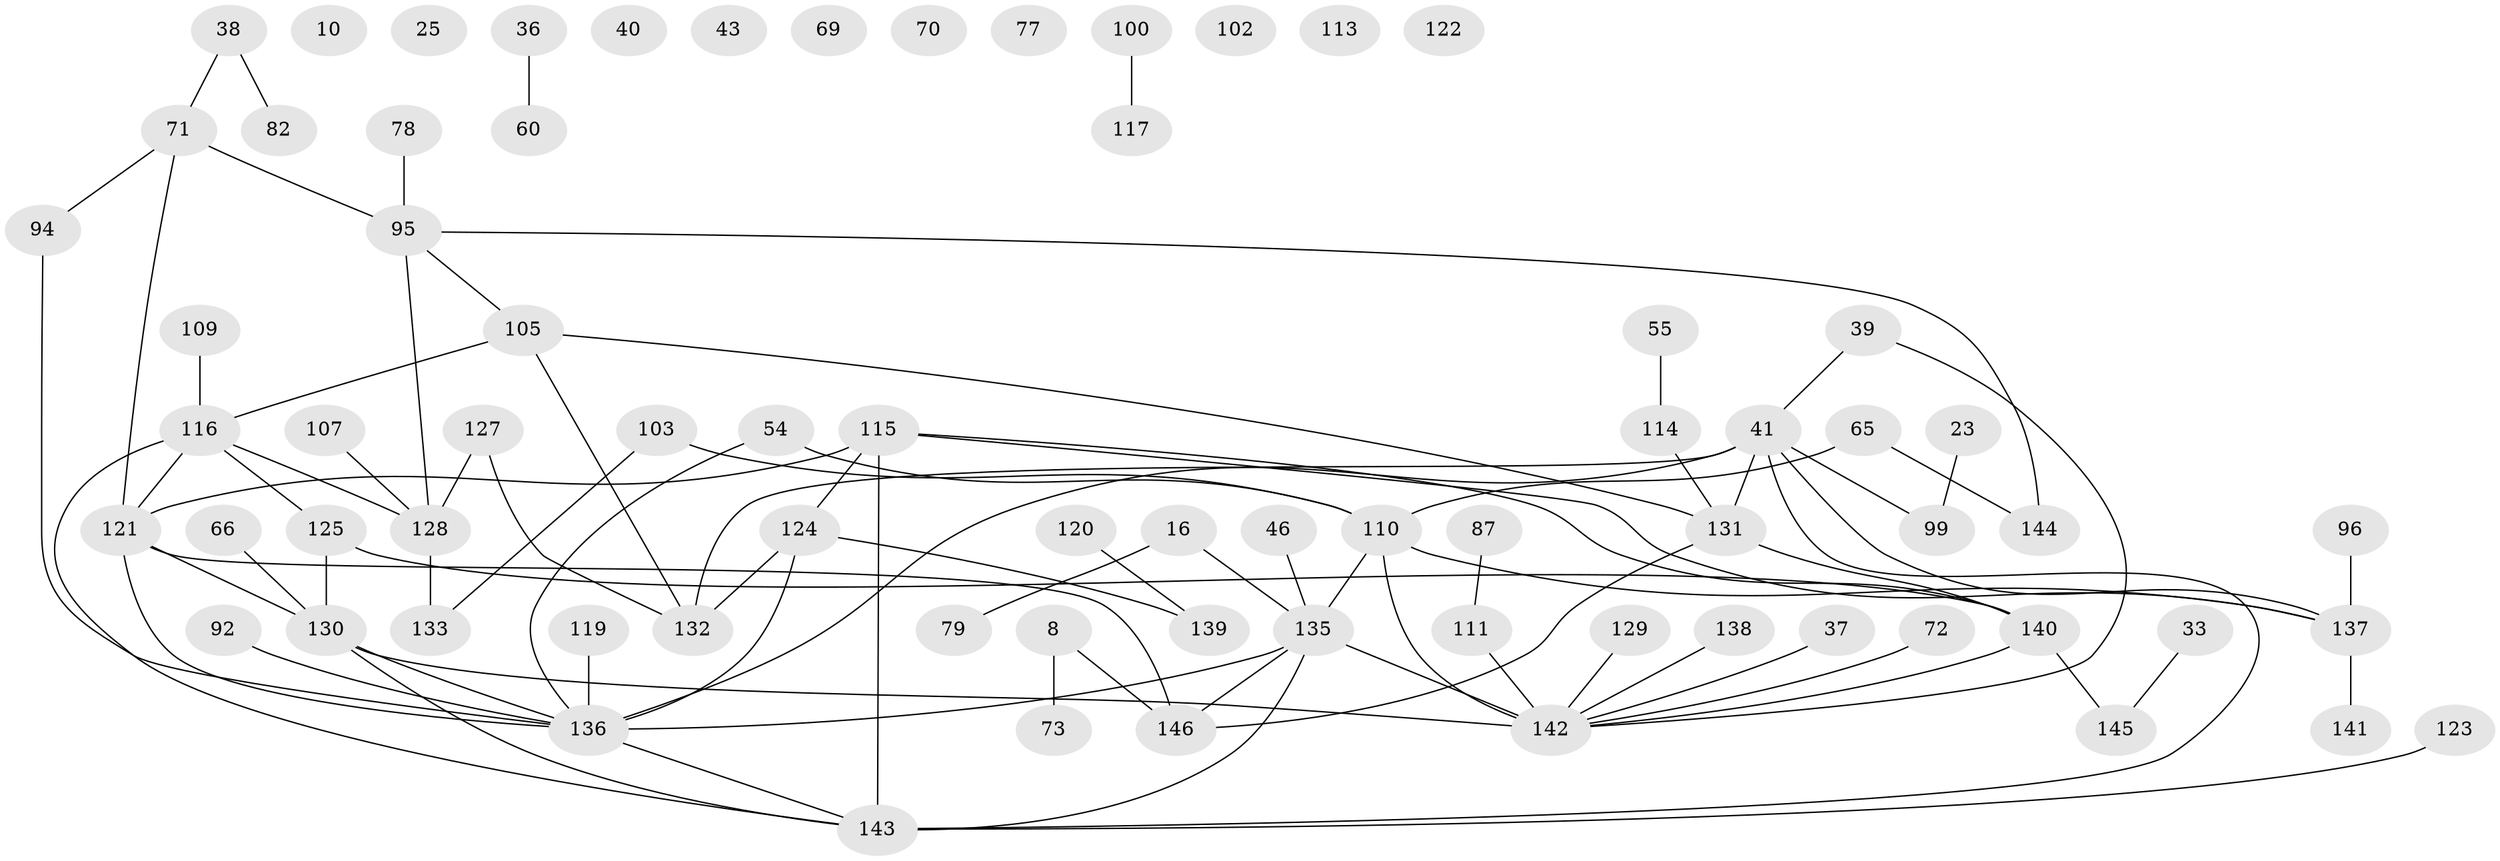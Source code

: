 // original degree distribution, {2: 0.2945205479452055, 1: 0.22602739726027396, 5: 0.08904109589041095, 4: 0.10273972602739725, 3: 0.1917808219178082, 0: 0.0684931506849315, 6: 0.02054794520547945, 8: 0.00684931506849315}
// Generated by graph-tools (version 1.1) at 2025/39/03/09/25 04:39:08]
// undirected, 73 vertices, 88 edges
graph export_dot {
graph [start="1"]
  node [color=gray90,style=filled];
  8;
  10;
  16;
  23;
  25;
  33;
  36;
  37;
  38;
  39;
  40;
  41 [super="+13+15+18"];
  43;
  46;
  54 [super="+31"];
  55;
  60;
  65;
  66;
  69;
  70;
  71 [super="+35"];
  72;
  73;
  77;
  78;
  79;
  82;
  87;
  92;
  94 [super="+2"];
  95;
  96;
  99;
  100;
  102;
  103;
  105 [super="+75+68+19"];
  107;
  109;
  110 [super="+12+74+84+93"];
  111;
  113;
  114;
  115 [super="+64"];
  116 [super="+47+76+91"];
  117;
  119;
  120;
  121 [super="+24+26"];
  122;
  123;
  124;
  125 [super="+97+98"];
  127;
  128 [super="+81+88"];
  129;
  130 [super="+90"];
  131 [super="+34+53"];
  132 [super="+22+44"];
  133 [super="+67"];
  135;
  136 [super="+6+106"];
  137 [super="+30+56"];
  138;
  139 [super="+62"];
  140 [super="+83+101+85+52"];
  141;
  142 [super="+61+20+126"];
  143 [super="+27+48+134"];
  144;
  145;
  146;
  8 -- 73;
  8 -- 146;
  16 -- 79;
  16 -- 135;
  23 -- 99;
  33 -- 145;
  36 -- 60;
  37 -- 142;
  38 -- 71;
  38 -- 82;
  39 -- 41;
  39 -- 142;
  41 -- 99;
  41 -- 137 [weight=2];
  41 -- 131 [weight=2];
  41 -- 132;
  41 -- 143;
  41 -- 136;
  46 -- 135;
  54 -- 110 [weight=3];
  54 -- 136;
  55 -- 114;
  65 -- 144;
  65 -- 110;
  66 -- 130;
  71 -- 94;
  71 -- 95 [weight=2];
  71 -- 121;
  72 -- 142;
  78 -- 95;
  87 -- 111;
  92 -- 136;
  94 -- 136;
  95 -- 144;
  95 -- 105;
  95 -- 128;
  96 -- 137;
  100 -- 117;
  103 -- 133;
  103 -- 110;
  105 -- 131;
  105 -- 132;
  105 -- 116;
  107 -- 128;
  109 -- 116;
  110 -- 137;
  110 -- 135;
  110 -- 142 [weight=2];
  111 -- 142;
  114 -- 131;
  115 -- 143 [weight=3];
  115 -- 140;
  115 -- 121;
  115 -- 137;
  115 -- 124;
  116 -- 121 [weight=2];
  116 -- 143 [weight=2];
  116 -- 128;
  116 -- 125;
  119 -- 136;
  120 -- 139;
  121 -- 146;
  121 -- 130 [weight=2];
  121 -- 136;
  123 -- 143;
  124 -- 132;
  124 -- 139 [weight=2];
  124 -- 136;
  125 -- 140;
  125 -- 130;
  127 -- 132;
  127 -- 128;
  128 -- 133;
  129 -- 142;
  130 -- 142 [weight=2];
  130 -- 136;
  130 -- 143 [weight=2];
  131 -- 146;
  131 -- 140;
  135 -- 136;
  135 -- 146;
  135 -- 142;
  135 -- 143 [weight=2];
  136 -- 143 [weight=2];
  137 -- 141;
  138 -- 142;
  140 -- 145;
  140 -- 142;
}
